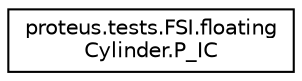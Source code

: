 digraph "Graphical Class Hierarchy"
{
 // LATEX_PDF_SIZE
  edge [fontname="Helvetica",fontsize="10",labelfontname="Helvetica",labelfontsize="10"];
  node [fontname="Helvetica",fontsize="10",shape=record];
  rankdir="LR";
  Node0 [label="proteus.tests.FSI.floating\lCylinder.P_IC",height=0.2,width=0.4,color="black", fillcolor="white", style="filled",URL="$df/d9d/classproteus_1_1tests_1_1FSI_1_1floatingCylinder_1_1P__IC.html",tooltip=" "];
}
